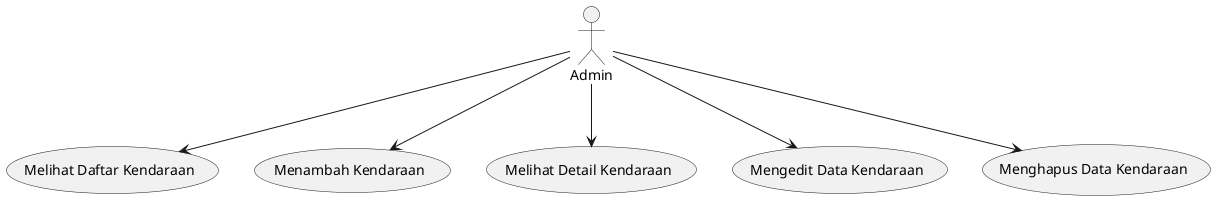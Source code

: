 @startuml
actor Admin as User

usecase "Melihat Daftar Kendaraan" as UC_ViewAll
usecase "Menambah Kendaraan" as UC_AddVehicle
usecase "Melihat Detail Kendaraan" as UC_ViewDetail
usecase "Mengedit Data Kendaraan" as UC_UpdateVehicle
usecase "Menghapus Data Kendaraan" as UC_DeleteVehicle

User --> UC_ViewAll
User --> UC_AddVehicle
User --> UC_ViewDetail
User --> UC_UpdateVehicle
User --> UC_DeleteVehicle
@enduml
